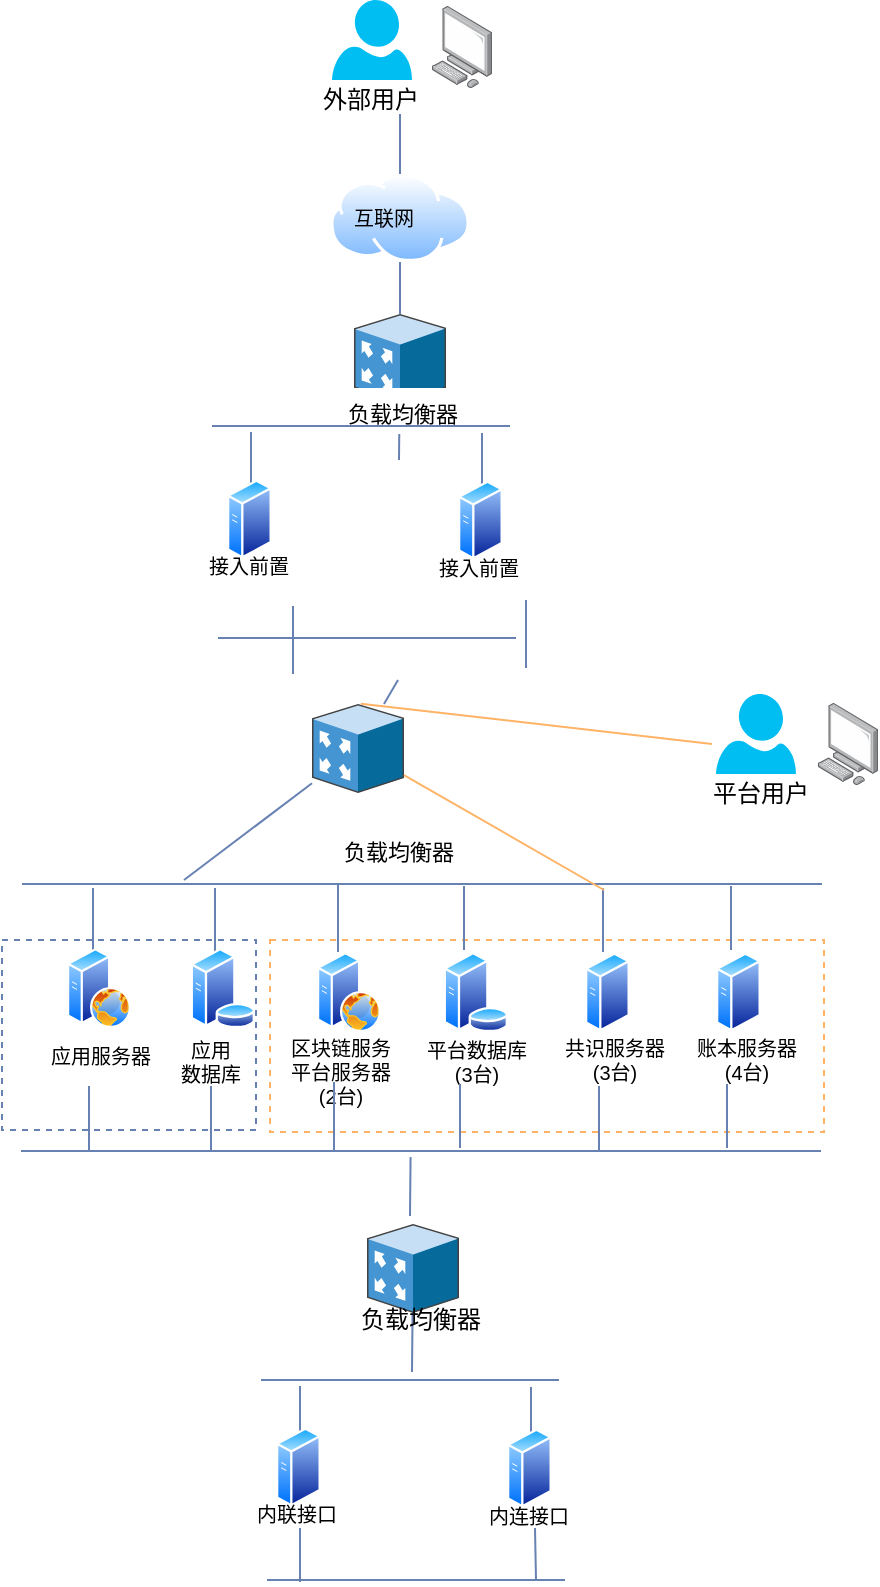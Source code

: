 <mxfile version="11.3.0" type="github" pages="1"><diagram id="1y6D-2jD47iDJHjRBnuk" name="Page-1"><mxGraphModel dx="1331" dy="790" grid="0" gridSize="10" guides="1" tooltips="1" connect="1" arrows="1" fold="1" page="1" pageScale="1" pageWidth="827" pageHeight="1169" math="0" shadow="0"><root><mxCell id="0"/><mxCell id="1" parent="0"/><mxCell id="CZ7aAPElx2ybPjoUTMi4-1" value="" style="rounded=0;whiteSpace=wrap;html=1;fontSize=10;align=center;dashed=1;fillColor=none;strokeColor=#FFB366;" vertex="1" parent="1"><mxGeometry x="174" y="510" width="277" height="96" as="geometry"/></mxCell><mxCell id="CZ7aAPElx2ybPjoUTMi4-2" value="" style="group" vertex="1" connectable="0" parent="1"><mxGeometry x="195" y="40" width="60" height="54" as="geometry"/></mxCell><mxCell id="CZ7aAPElx2ybPjoUTMi4-3" value="" style="verticalLabelPosition=bottom;html=1;verticalAlign=top;align=center;strokeColor=none;fillColor=#00BEF2;shape=mxgraph.azure.user;" vertex="1" parent="CZ7aAPElx2ybPjoUTMi4-2"><mxGeometry x="10" width="40" height="40" as="geometry"/></mxCell><mxCell id="CZ7aAPElx2ybPjoUTMi4-4" value="外部用户" style="text;html=1;resizable=0;points=[];autosize=1;align=center;verticalAlign=top;spacingTop=-4;fontSize=12;" vertex="1" parent="CZ7aAPElx2ybPjoUTMi4-2"><mxGeometry y="40" width="58" height="14" as="geometry"/></mxCell><mxCell id="CZ7aAPElx2ybPjoUTMi4-5" value="" style="points=[];aspect=fixed;html=1;align=center;shadow=0;dashed=0;image;image=img/lib/allied_telesis/computer_and_terminals/Personal_Computer.svg;strokeColor=#6881B3;fillColor=#99CCFF;fontSize=12;" vertex="1" parent="1"><mxGeometry x="255" y="43" width="30" height="41" as="geometry"/></mxCell><mxCell id="CZ7aAPElx2ybPjoUTMi4-6" value="" style="group" vertex="1" connectable="0" parent="1"><mxGeometry x="203.5" y="127" width="71" height="44" as="geometry"/></mxCell><mxCell id="CZ7aAPElx2ybPjoUTMi4-7" value="" style="aspect=fixed;perimeter=ellipsePerimeter;html=1;align=center;shadow=0;dashed=0;spacingTop=3;image;image=img/lib/active_directory/internet_cloud.svg;strokeColor=#6881B3;strokeWidth=1;fillColor=#99CCFF;fontSize=10;" vertex="1" parent="CZ7aAPElx2ybPjoUTMi4-6"><mxGeometry width="71" height="44" as="geometry"/></mxCell><mxCell id="CZ7aAPElx2ybPjoUTMi4-8" value="互联网" style="text;html=1;resizable=0;points=[];autosize=1;align=left;verticalAlign=top;spacingTop=-4;fontSize=10;" vertex="1" parent="CZ7aAPElx2ybPjoUTMi4-6"><mxGeometry x="10.5" y="14" width="46" height="12" as="geometry"/></mxCell><mxCell id="CZ7aAPElx2ybPjoUTMi4-9" value="" style="endArrow=none;html=1;strokeColor=#6881B3;strokeWidth=1;fontSize=10;exitX=0.5;exitY=0;exitDx=0;exitDy=0;" edge="1" parent="1" source="CZ7aAPElx2ybPjoUTMi4-7"><mxGeometry width="50" height="50" relative="1" as="geometry"><mxPoint x="136.5" y="170" as="sourcePoint"/><mxPoint x="239" y="97.0" as="targetPoint"/></mxGeometry></mxCell><mxCell id="CZ7aAPElx2ybPjoUTMi4-10" value="" style="shadow=0;dashed=0;html=1;labelPosition=center;verticalLabelPosition=bottom;verticalAlign=top;align=center;outlineConnect=0;shape=mxgraph.veeam.3d.proxy_appliance;direction=east;" vertex="1" parent="1"><mxGeometry x="216" y="197" width="46" height="44.562" as="geometry"/></mxCell><mxCell id="CZ7aAPElx2ybPjoUTMi4-11" value="" style="endArrow=none;html=1;strokeColor=#6881B3;entryX=0.5;entryY=1;entryDx=0;entryDy=0;" edge="1" parent="1" source="CZ7aAPElx2ybPjoUTMi4-10" target="CZ7aAPElx2ybPjoUTMi4-7"><mxGeometry width="50" height="50" relative="1" as="geometry"><mxPoint x="90.5" y="284" as="sourcePoint"/><mxPoint x="140.5" y="234" as="targetPoint"/></mxGeometry></mxCell><mxCell id="CZ7aAPElx2ybPjoUTMi4-12" value="" style="endArrow=none;html=1;strokeColor=#6881B3;" edge="1" parent="1" target="CZ7aAPElx2ybPjoUTMi4-10"><mxGeometry width="50" height="50" relative="1" as="geometry"><mxPoint x="238.5" y="270" as="sourcePoint"/><mxPoint x="273.5" y="371" as="targetPoint"/></mxGeometry></mxCell><mxCell id="CZ7aAPElx2ybPjoUTMi4-13" value="&lt;font style=&quot;font-size: 11px&quot;&gt;负载均衡器&lt;/font&gt;" style="text;html=1;resizable=0;points=[];align=center;verticalAlign=middle;labelBackgroundColor=#ffffff;fontSize=19;" vertex="1" connectable="0" parent="CZ7aAPElx2ybPjoUTMi4-12"><mxGeometry x="0.779" y="-1" relative="1" as="geometry"><mxPoint as="offset"/></mxGeometry></mxCell><mxCell id="CZ7aAPElx2ybPjoUTMi4-14" value="" style="endArrow=none;html=1;strokeColor=#6881B3;" edge="1" parent="1"><mxGeometry width="50" height="50" relative="1" as="geometry"><mxPoint x="50" y="482.0" as="sourcePoint"/><mxPoint x="450.0" y="482.0" as="targetPoint"/></mxGeometry></mxCell><mxCell id="CZ7aAPElx2ybPjoUTMi4-15" value="区块链服务&lt;br style=&quot;font-size: 10px;&quot;&gt;平台服务器&lt;br style=&quot;font-size: 10px;&quot;&gt;(2台)" style="text;html=1;resizable=0;points=[];autosize=1;align=center;verticalAlign=top;spacingTop=-4;fontSize=10;" vertex="1" parent="1"><mxGeometry x="173.5" y="556" width="70" height="30" as="geometry"/></mxCell><mxCell id="CZ7aAPElx2ybPjoUTMi4-16" value="" style="aspect=fixed;perimeter=ellipsePerimeter;html=1;align=center;shadow=0;dashed=0;spacingTop=3;image;image=img/lib/active_directory/database_server.svg;strokeColor=#6881B3;strokeWidth=1;fillColor=#99CCFF;fontSize=8;" vertex="1" parent="1"><mxGeometry x="260.5" y="516" width="32.8" height="40" as="geometry"/></mxCell><mxCell id="CZ7aAPElx2ybPjoUTMi4-17" value="平台数据库&lt;br style=&quot;font-size: 10px;&quot;&gt;(3台)" style="text;html=1;resizable=0;points=[];autosize=1;align=center;verticalAlign=top;spacingTop=-4;fontSize=10;" vertex="1" parent="1"><mxGeometry x="246.5" y="557" width="60" height="20" as="geometry"/></mxCell><mxCell id="CZ7aAPElx2ybPjoUTMi4-18" value="" style="endArrow=none;html=1;strokeColor=#6881B3;" edge="1" parent="1"><mxGeometry width="50" height="50" relative="1" as="geometry"><mxPoint x="208" y="516.0" as="sourcePoint"/><mxPoint x="208" y="482.0" as="targetPoint"/></mxGeometry></mxCell><mxCell id="CZ7aAPElx2ybPjoUTMi4-19" value="" style="endArrow=none;html=1;strokeColor=#6881B3;" edge="1" parent="1"><mxGeometry width="50" height="50" relative="1" as="geometry"><mxPoint x="271.0" y="515" as="sourcePoint"/><mxPoint x="271.0" y="483" as="targetPoint"/></mxGeometry></mxCell><mxCell id="CZ7aAPElx2ybPjoUTMi4-20" value="共识服务器&lt;br style=&quot;font-size: 10px;&quot;&gt;(3台)" style="text;html=1;resizable=0;points=[];autosize=1;align=center;verticalAlign=top;spacingTop=-4;fontSize=10;" vertex="1" parent="1"><mxGeometry x="316" y="556" width="60" height="20" as="geometry"/></mxCell><mxCell id="CZ7aAPElx2ybPjoUTMi4-21" value="" style="aspect=fixed;perimeter=ellipsePerimeter;html=1;align=center;shadow=0;dashed=0;spacingTop=3;image;image=img/lib/active_directory/generic_server.svg;strokeColor=#6881B3;strokeWidth=1;fillColor=#99CCFF;fontSize=8;" vertex="1" parent="1"><mxGeometry x="331.5" y="516" width="22.4" height="40" as="geometry"/></mxCell><mxCell id="CZ7aAPElx2ybPjoUTMi4-22" value="" style="aspect=fixed;perimeter=ellipsePerimeter;html=1;align=center;shadow=0;dashed=0;spacingTop=3;image;image=img/lib/active_directory/generic_server.svg;strokeColor=#6881B3;strokeWidth=1;fillColor=#99CCFF;fontSize=8;" vertex="1" parent="1"><mxGeometry x="397" y="516" width="22.4" height="40" as="geometry"/></mxCell><mxCell id="CZ7aAPElx2ybPjoUTMi4-23" value="账本服务器&lt;br style=&quot;font-size: 10px;&quot;&gt;(4台)" style="text;html=1;resizable=0;points=[];autosize=1;align=center;verticalAlign=top;spacingTop=-4;fontSize=10;" vertex="1" parent="1"><mxGeometry x="382" y="556" width="60" height="20" as="geometry"/></mxCell><mxCell id="CZ7aAPElx2ybPjoUTMi4-24" value="" style="endArrow=none;html=1;strokeColor=#6881B3;" edge="1" parent="1"><mxGeometry width="50" height="50" relative="1" as="geometry"><mxPoint x="340.5" y="516.0" as="sourcePoint"/><mxPoint x="340.5" y="484" as="targetPoint"/></mxGeometry></mxCell><mxCell id="CZ7aAPElx2ybPjoUTMi4-25" value="" style="aspect=fixed;perimeter=ellipsePerimeter;html=1;align=center;shadow=0;dashed=0;spacingTop=3;image;image=img/lib/active_directory/database_server.svg;strokeColor=#6881B3;strokeWidth=1;fillColor=#99CCFF;fontSize=8;" vertex="1" parent="1"><mxGeometry x="260.5" y="516" width="32.8" height="40" as="geometry"/></mxCell><mxCell id="CZ7aAPElx2ybPjoUTMi4-26" value="" style="aspect=fixed;perimeter=ellipsePerimeter;html=1;align=center;shadow=0;dashed=0;spacingTop=3;image;image=img/lib/active_directory/web_server.svg;strokeColor=#6881B3;strokeWidth=1;fillColor=#99CCFF;fontSize=12;" vertex="1" parent="1"><mxGeometry x="197.5" y="516" width="32" height="40" as="geometry"/></mxCell><mxCell id="CZ7aAPElx2ybPjoUTMi4-27" value="" style="endArrow=none;html=1;strokeColor=#6881B3;" edge="1" parent="1"><mxGeometry width="50" height="50" relative="1" as="geometry"><mxPoint x="404.5" y="515" as="sourcePoint"/><mxPoint x="404.5" y="483" as="targetPoint"/></mxGeometry></mxCell><mxCell id="CZ7aAPElx2ybPjoUTMi4-28" value="" style="endArrow=none;html=1;strokeColor=#6881B3;fontSize=10;" edge="1" parent="1"><mxGeometry width="50" height="50" relative="1" as="geometry"><mxPoint x="145" y="253" as="sourcePoint"/><mxPoint x="294.0" y="253" as="targetPoint"/></mxGeometry></mxCell><mxCell id="CZ7aAPElx2ybPjoUTMi4-29" value="" style="endArrow=none;html=1;strokeColor=#6881B3;" edge="1" parent="1"><mxGeometry width="50" height="50" relative="1" as="geometry"><mxPoint x="164.5" y="290.0" as="sourcePoint"/><mxPoint x="164.5" y="256" as="targetPoint"/></mxGeometry></mxCell><mxCell id="CZ7aAPElx2ybPjoUTMi4-30" value="" style="aspect=fixed;perimeter=ellipsePerimeter;html=1;align=center;shadow=0;dashed=0;spacingTop=3;image;image=img/lib/active_directory/generic_server.svg;strokeColor=#6881B3;strokeWidth=1;fillColor=#99CCFF;fontSize=8;" vertex="1" parent="1"><mxGeometry x="152.5" y="279.5" width="22.4" height="40" as="geometry"/></mxCell><mxCell id="CZ7aAPElx2ybPjoUTMi4-31" value="接入前置" style="text;html=1;resizable=0;points=[];autosize=1;align=center;verticalAlign=top;spacingTop=-4;fontSize=10;" vertex="1" parent="1"><mxGeometry x="133.5" y="315" width="58" height="12" as="geometry"/></mxCell><mxCell id="CZ7aAPElx2ybPjoUTMi4-32" value="" style="endArrow=none;html=1;strokeColor=#6881B3;" edge="1" parent="1"><mxGeometry width="50" height="50" relative="1" as="geometry"><mxPoint x="280" y="290.5" as="sourcePoint"/><mxPoint x="280" y="256.5" as="targetPoint"/></mxGeometry></mxCell><mxCell id="CZ7aAPElx2ybPjoUTMi4-33" value="" style="aspect=fixed;perimeter=ellipsePerimeter;html=1;align=center;shadow=0;dashed=0;spacingTop=3;image;image=img/lib/active_directory/generic_server.svg;strokeColor=#6881B3;strokeWidth=1;fillColor=#99CCFF;fontSize=8;" vertex="1" parent="1"><mxGeometry x="268" y="280" width="22.4" height="40" as="geometry"/></mxCell><mxCell id="CZ7aAPElx2ybPjoUTMi4-34" value="接入前置" style="text;html=1;resizable=0;points=[];autosize=1;align=center;verticalAlign=top;spacingTop=-4;fontSize=10;" vertex="1" parent="1"><mxGeometry x="249" y="315.5" width="58" height="12" as="geometry"/></mxCell><mxCell id="CZ7aAPElx2ybPjoUTMi4-35" value="" style="endArrow=none;html=1;strokeColor=#6881B3;" edge="1" parent="1"><mxGeometry width="50" height="50" relative="1" as="geometry"><mxPoint x="185.5" y="377.0" as="sourcePoint"/><mxPoint x="185.5" y="343" as="targetPoint"/></mxGeometry></mxCell><mxCell id="CZ7aAPElx2ybPjoUTMi4-36" value="" style="endArrow=none;html=1;strokeColor=#6881B3;" edge="1" parent="1"><mxGeometry width="50" height="50" relative="1" as="geometry"><mxPoint x="302" y="374.0" as="sourcePoint"/><mxPoint x="302" y="340.0" as="targetPoint"/></mxGeometry></mxCell><mxCell id="CZ7aAPElx2ybPjoUTMi4-37" value="" style="endArrow=none;html=1;strokeColor=#6881B3;fontSize=10;" edge="1" parent="1"><mxGeometry width="50" height="50" relative="1" as="geometry"><mxPoint x="148" y="359.0" as="sourcePoint"/><mxPoint x="297" y="359.0" as="targetPoint"/></mxGeometry></mxCell><mxCell id="CZ7aAPElx2ybPjoUTMi4-38" value="" style="shadow=0;dashed=0;html=1;labelPosition=center;verticalLabelPosition=bottom;verticalAlign=top;align=center;outlineConnect=0;shape=mxgraph.veeam.3d.proxy_appliance;direction=east;" vertex="1" parent="1"><mxGeometry x="195" y="392" width="46" height="44.562" as="geometry"/></mxCell><mxCell id="CZ7aAPElx2ybPjoUTMi4-39" value="" style="endArrow=none;html=1;strokeColor=#6881B3;" edge="1" parent="1" source="CZ7aAPElx2ybPjoUTMi4-38"><mxGeometry width="50" height="50" relative="1" as="geometry"><mxPoint x="69.5" y="475" as="sourcePoint"/><mxPoint x="238" y="380" as="targetPoint"/></mxGeometry></mxCell><mxCell id="CZ7aAPElx2ybPjoUTMi4-40" value="" style="endArrow=none;html=1;strokeColor=#6881B3;" edge="1" parent="1" target="CZ7aAPElx2ybPjoUTMi4-38"><mxGeometry width="50" height="50" relative="1" as="geometry"><mxPoint x="131" y="480" as="sourcePoint"/><mxPoint x="259.785" y="470.562" as="targetPoint"/></mxGeometry></mxCell><mxCell id="CZ7aAPElx2ybPjoUTMi4-41" value="应用服务器" style="text;html=1;resizable=0;points=[];autosize=1;align=center;verticalAlign=top;spacingTop=-4;fontSize=10;" vertex="1" parent="1"><mxGeometry x="53.5" y="560" width="70" height="12" as="geometry"/></mxCell><mxCell id="CZ7aAPElx2ybPjoUTMi4-42" value="应用&lt;br&gt;数据库" style="text;html=1;resizable=0;points=[];autosize=1;align=center;verticalAlign=top;spacingTop=-4;fontSize=10;" vertex="1" parent="1"><mxGeometry x="121" y="557" width="46" height="24" as="geometry"/></mxCell><mxCell id="CZ7aAPElx2ybPjoUTMi4-43" value="" style="endArrow=none;html=1;strokeColor=#6881B3;" edge="1" parent="1"><mxGeometry width="50" height="50" relative="1" as="geometry"><mxPoint x="85.5" y="516.0" as="sourcePoint"/><mxPoint x="85.5" y="484" as="targetPoint"/></mxGeometry></mxCell><mxCell id="CZ7aAPElx2ybPjoUTMi4-44" value="" style="endArrow=none;html=1;strokeColor=#6881B3;" edge="1" parent="1"><mxGeometry width="50" height="50" relative="1" as="geometry"><mxPoint x="146.5" y="516.0" as="sourcePoint"/><mxPoint x="146.5" y="484" as="targetPoint"/></mxGeometry></mxCell><mxCell id="CZ7aAPElx2ybPjoUTMi4-45" value="" style="aspect=fixed;perimeter=ellipsePerimeter;html=1;align=center;shadow=0;dashed=0;spacingTop=3;image;image=img/lib/active_directory/web_server.svg;strokeColor=#6881B3;strokeWidth=1;fillColor=#99CCFF;fontSize=12;" vertex="1" parent="1"><mxGeometry x="72.5" y="514" width="32" height="40" as="geometry"/></mxCell><mxCell id="CZ7aAPElx2ybPjoUTMi4-46" value="" style="aspect=fixed;perimeter=ellipsePerimeter;html=1;align=center;shadow=0;dashed=0;spacingTop=3;image;image=img/lib/active_directory/database_server.svg;strokeColor=#6881B3;strokeWidth=1;fillColor=#99CCFF;fontSize=8;" vertex="1" parent="1"><mxGeometry x="134" y="514" width="32.8" height="40" as="geometry"/></mxCell><mxCell id="CZ7aAPElx2ybPjoUTMi4-47" value="" style="endArrow=none;html=1;strokeColor=#6881B3;" edge="1" parent="1"><mxGeometry width="50" height="50" relative="1" as="geometry"><mxPoint x="49.5" y="615.5" as="sourcePoint"/><mxPoint x="449.5" y="615.5" as="targetPoint"/></mxGeometry></mxCell><mxCell id="CZ7aAPElx2ybPjoUTMi4-48" value="" style="endArrow=none;html=1;strokeColor=#6881B3;" edge="1" parent="1"><mxGeometry width="50" height="50" relative="1" as="geometry"><mxPoint x="206" y="615.0" as="sourcePoint"/><mxPoint x="206" y="581" as="targetPoint"/></mxGeometry></mxCell><mxCell id="CZ7aAPElx2ybPjoUTMi4-49" value="" style="endArrow=none;html=1;strokeColor=#6881B3;" edge="1" parent="1"><mxGeometry width="50" height="50" relative="1" as="geometry"><mxPoint x="269" y="614" as="sourcePoint"/><mxPoint x="269" y="582.0" as="targetPoint"/></mxGeometry></mxCell><mxCell id="CZ7aAPElx2ybPjoUTMi4-50" value="" style="endArrow=none;html=1;strokeColor=#6881B3;" edge="1" parent="1"><mxGeometry width="50" height="50" relative="1" as="geometry"><mxPoint x="338.5" y="615.0" as="sourcePoint"/><mxPoint x="338.5" y="583.0" as="targetPoint"/></mxGeometry></mxCell><mxCell id="CZ7aAPElx2ybPjoUTMi4-51" value="" style="endArrow=none;html=1;strokeColor=#6881B3;" edge="1" parent="1"><mxGeometry width="50" height="50" relative="1" as="geometry"><mxPoint x="402.5" y="614" as="sourcePoint"/><mxPoint x="402.5" y="582.0" as="targetPoint"/></mxGeometry></mxCell><mxCell id="CZ7aAPElx2ybPjoUTMi4-52" value="" style="endArrow=none;html=1;strokeColor=#6881B3;" edge="1" parent="1"><mxGeometry width="50" height="50" relative="1" as="geometry"><mxPoint x="83.5" y="615.0" as="sourcePoint"/><mxPoint x="83.5" y="583.0" as="targetPoint"/></mxGeometry></mxCell><mxCell id="CZ7aAPElx2ybPjoUTMi4-53" value="" style="endArrow=none;html=1;strokeColor=#6881B3;" edge="1" parent="1"><mxGeometry width="50" height="50" relative="1" as="geometry"><mxPoint x="144.5" y="615.0" as="sourcePoint"/><mxPoint x="144.5" y="583.0" as="targetPoint"/></mxGeometry></mxCell><mxCell id="CZ7aAPElx2ybPjoUTMi4-54" value="" style="shadow=0;dashed=0;html=1;labelPosition=center;verticalLabelPosition=bottom;verticalAlign=top;align=center;outlineConnect=0;shape=mxgraph.veeam.3d.proxy_appliance;direction=east;" vertex="1" parent="1"><mxGeometry x="222.5" y="652" width="46" height="44.562" as="geometry"/></mxCell><mxCell id="CZ7aAPElx2ybPjoUTMi4-55" value="" style="endArrow=none;html=1;strokeColor=#6881B3;" edge="1" parent="1" target="CZ7aAPElx2ybPjoUTMi4-54"><mxGeometry width="50" height="50" relative="1" as="geometry"><mxPoint x="245" y="726" as="sourcePoint"/><mxPoint x="280" y="827" as="targetPoint"/></mxGeometry></mxCell><mxCell id="CZ7aAPElx2ybPjoUTMi4-56" value="&lt;font style=&quot;font-size: 12px&quot;&gt;负载均衡器&lt;/font&gt;" style="text;html=1;resizable=0;points=[];align=center;verticalAlign=middle;labelBackgroundColor=none;fontSize=19;" vertex="1" connectable="0" parent="CZ7aAPElx2ybPjoUTMi4-55"><mxGeometry x="0.933" y="-3" relative="1" as="geometry"><mxPoint as="offset"/></mxGeometry></mxCell><mxCell id="CZ7aAPElx2ybPjoUTMi4-57" value="" style="endArrow=none;html=1;strokeColor=#6881B3;fontSize=10;" edge="1" parent="1"><mxGeometry width="50" height="50" relative="1" as="geometry"><mxPoint x="169.5" y="730" as="sourcePoint"/><mxPoint x="318.5" y="730" as="targetPoint"/></mxGeometry></mxCell><mxCell id="CZ7aAPElx2ybPjoUTMi4-58" value="" style="endArrow=none;html=1;strokeColor=#6881B3;" edge="1" parent="1"><mxGeometry width="50" height="50" relative="1" as="geometry"><mxPoint x="189" y="767.0" as="sourcePoint"/><mxPoint x="189" y="733" as="targetPoint"/></mxGeometry></mxCell><mxCell id="CZ7aAPElx2ybPjoUTMi4-59" value="" style="aspect=fixed;perimeter=ellipsePerimeter;html=1;align=center;shadow=0;dashed=0;spacingTop=3;image;image=img/lib/active_directory/generic_server.svg;strokeColor=#6881B3;strokeWidth=1;fillColor=#99CCFF;fontSize=8;" vertex="1" parent="1"><mxGeometry x="177" y="753.5" width="22.4" height="40" as="geometry"/></mxCell><mxCell id="CZ7aAPElx2ybPjoUTMi4-60" value="内联接口" style="text;html=1;resizable=0;points=[];autosize=1;align=center;verticalAlign=top;spacingTop=-4;fontSize=10;" vertex="1" parent="1"><mxGeometry x="158" y="789" width="58" height="12" as="geometry"/></mxCell><mxCell id="CZ7aAPElx2ybPjoUTMi4-61" value="" style="endArrow=none;html=1;strokeColor=#6881B3;" edge="1" parent="1"><mxGeometry width="50" height="50" relative="1" as="geometry"><mxPoint x="304.5" y="767.5" as="sourcePoint"/><mxPoint x="304.5" y="733.5" as="targetPoint"/></mxGeometry></mxCell><mxCell id="CZ7aAPElx2ybPjoUTMi4-62" value="" style="aspect=fixed;perimeter=ellipsePerimeter;html=1;align=center;shadow=0;dashed=0;spacingTop=3;image;image=img/lib/active_directory/generic_server.svg;strokeColor=#6881B3;strokeWidth=1;fillColor=#99CCFF;fontSize=8;" vertex="1" parent="1"><mxGeometry x="292.5" y="754" width="22.4" height="40" as="geometry"/></mxCell><mxCell id="CZ7aAPElx2ybPjoUTMi4-63" value="内连接口" style="text;html=1;resizable=0;points=[];autosize=1;align=center;verticalAlign=top;spacingTop=-4;fontSize=10;" vertex="1" parent="1"><mxGeometry x="273.5" y="789.5" width="58" height="12" as="geometry"/></mxCell><mxCell id="CZ7aAPElx2ybPjoUTMi4-64" value="" style="endArrow=none;html=1;strokeColor=#6881B3;" edge="1" parent="1"><mxGeometry width="50" height="50" relative="1" as="geometry"><mxPoint x="189" y="831" as="sourcePoint"/><mxPoint x="189" y="804.0" as="targetPoint"/></mxGeometry></mxCell><mxCell id="CZ7aAPElx2ybPjoUTMi4-65" value="" style="endArrow=none;html=1;strokeColor=#6881B3;" edge="1" parent="1"><mxGeometry width="50" height="50" relative="1" as="geometry"><mxPoint x="307" y="830" as="sourcePoint"/><mxPoint x="306.5" y="804.0" as="targetPoint"/></mxGeometry></mxCell><mxCell id="CZ7aAPElx2ybPjoUTMi4-66" value="" style="endArrow=none;html=1;strokeColor=#6881B3;fontSize=10;" edge="1" parent="1"><mxGeometry width="50" height="50" relative="1" as="geometry"><mxPoint x="172.5" y="830.0" as="sourcePoint"/><mxPoint x="321.5" y="830.0" as="targetPoint"/></mxGeometry></mxCell><mxCell id="CZ7aAPElx2ybPjoUTMi4-67" value="" style="endArrow=none;html=1;strokeColor=#6881B3;" edge="1" parent="1"><mxGeometry width="50" height="50" relative="1" as="geometry"><mxPoint x="244" y="648" as="sourcePoint"/><mxPoint x="244.285" y="618.562" as="targetPoint"/></mxGeometry></mxCell><mxCell id="CZ7aAPElx2ybPjoUTMi4-68" value="" style="points=[];aspect=fixed;html=1;align=center;shadow=0;dashed=0;image;image=img/lib/allied_telesis/computer_and_terminals/Personal_Computer.svg;strokeColor=#6881B3;fillColor=#99CCFF;fontSize=12;" vertex="1" parent="1"><mxGeometry x="448" y="391.5" width="30" height="41" as="geometry"/></mxCell><mxCell id="CZ7aAPElx2ybPjoUTMi4-69" value="" style="endArrow=none;html=1;strokeColor=#FFB366;fontSize=10;exitX=0.531;exitY=-0.003;exitDx=0;exitDy=0;exitPerimeter=0;" edge="1" parent="1" source="CZ7aAPElx2ybPjoUTMi4-38"><mxGeometry width="50" height="50" relative="1" as="geometry"><mxPoint x="262" y="417" as="sourcePoint"/><mxPoint x="395" y="412" as="targetPoint"/></mxGeometry></mxCell><mxCell id="CZ7aAPElx2ybPjoUTMi4-70" value="平台用户" style="text;html=1;resizable=0;points=[];autosize=1;align=center;verticalAlign=top;spacingTop=-4;fontSize=12;" vertex="1" parent="1"><mxGeometry x="390" y="427" width="58" height="14" as="geometry"/></mxCell><mxCell id="CZ7aAPElx2ybPjoUTMi4-71" value="" style="verticalLabelPosition=bottom;html=1;verticalAlign=top;align=center;strokeColor=none;fillColor=#00BEF2;shape=mxgraph.azure.user;" vertex="1" parent="1"><mxGeometry x="397" y="387" width="40" height="40" as="geometry"/></mxCell><mxCell id="CZ7aAPElx2ybPjoUTMi4-72" value="" style="rounded=0;whiteSpace=wrap;html=1;dashed=1;strokeColor=#6881B3;fillColor=none;fontSize=19;align=center;" vertex="1" parent="1"><mxGeometry x="40" y="510" width="127" height="95" as="geometry"/></mxCell><mxCell id="CZ7aAPElx2ybPjoUTMi4-73" value="" style="endArrow=none;html=1;strokeColor=#FFB366;fontSize=19;" edge="1" parent="1" target="CZ7aAPElx2ybPjoUTMi4-38"><mxGeometry width="50" height="50" relative="1" as="geometry"><mxPoint x="341" y="485" as="sourcePoint"/><mxPoint x="560" y="505" as="targetPoint"/></mxGeometry></mxCell><mxCell id="CZ7aAPElx2ybPjoUTMi4-74" value="&lt;font style=&quot;font-size: 11px&quot;&gt;负载均衡器&lt;/font&gt;" style="text;html=1;resizable=0;points=[];autosize=1;align=left;verticalAlign=top;spacingTop=-4;fontSize=19;" vertex="1" parent="1"><mxGeometry x="208.5" y="449.5" width="70" height="26" as="geometry"/></mxCell></root></mxGraphModel></diagram></mxfile>